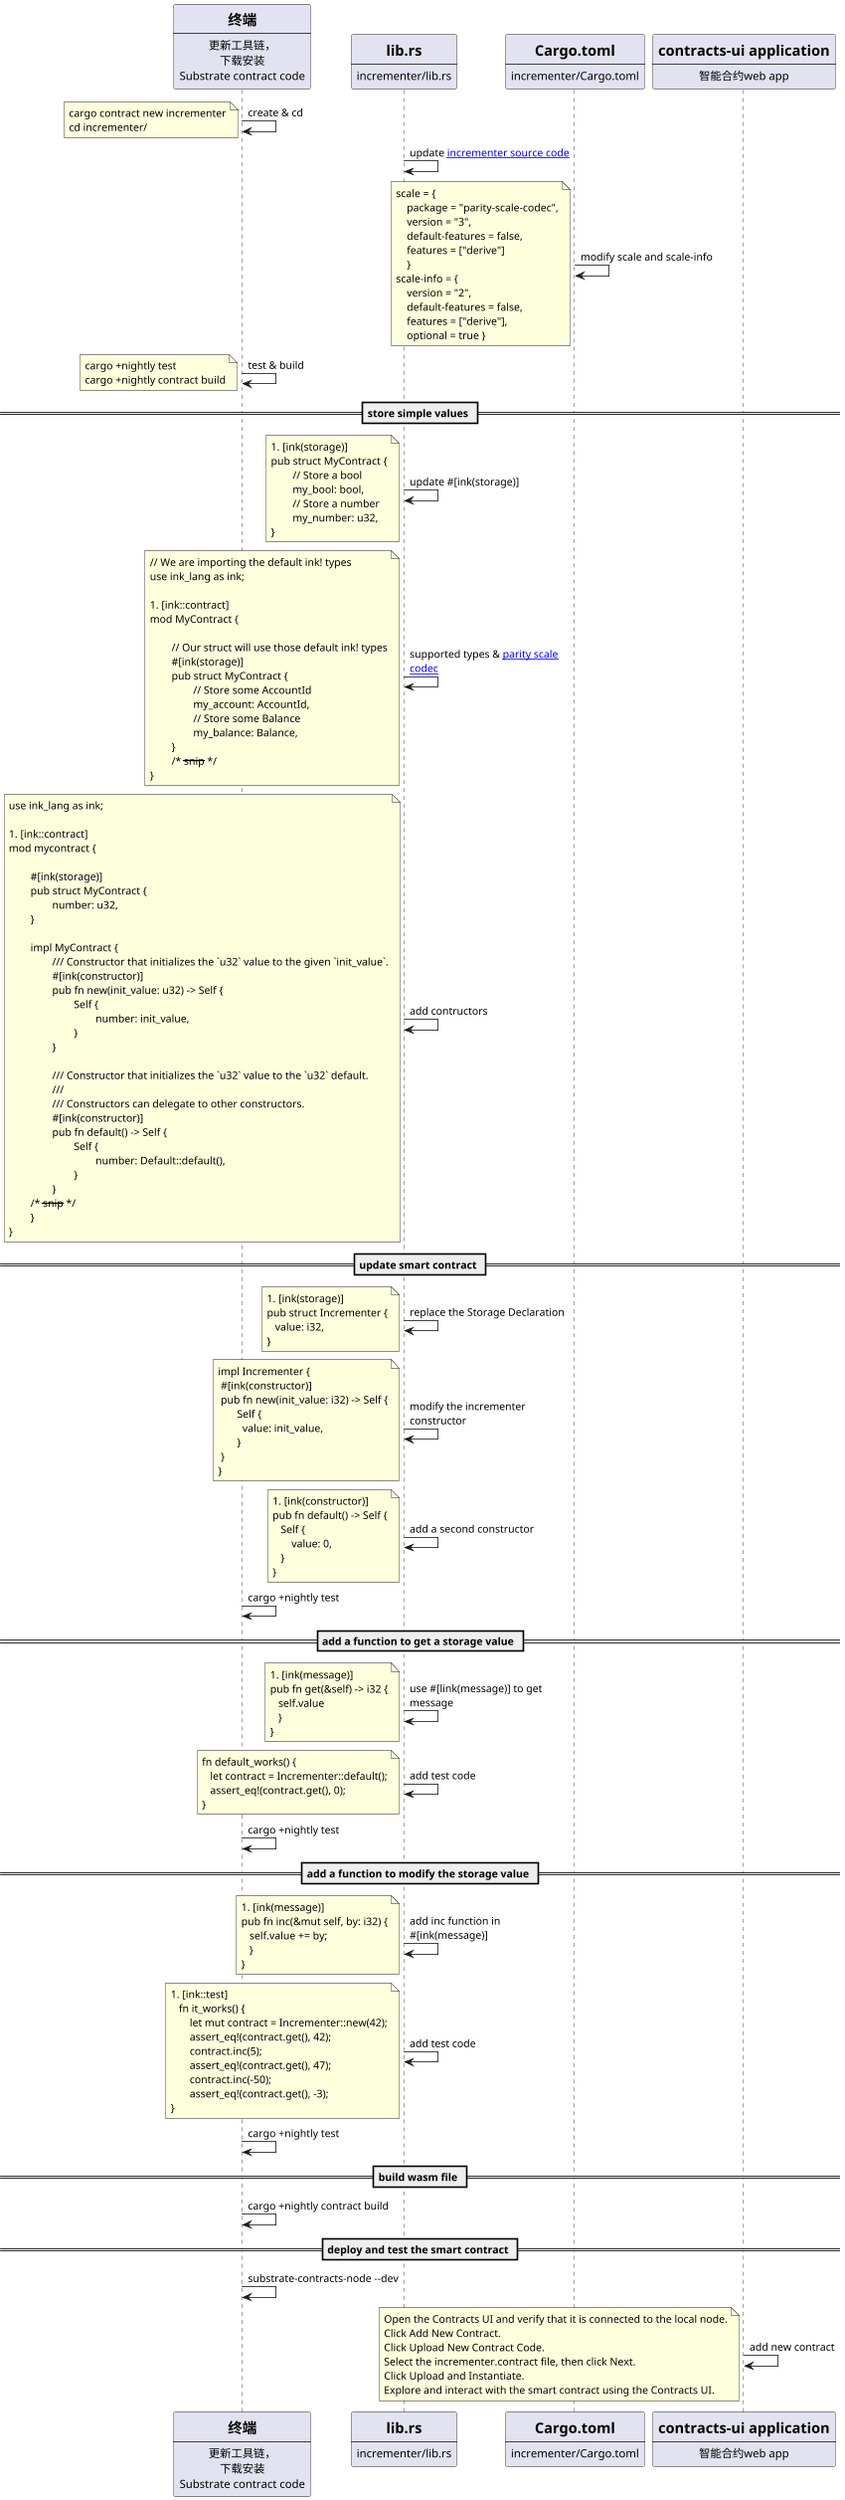 @startuml
scale 850 width
skinparam maxMessageSize 200
participant terminal [
    =终端
    ----
    更新工具链，
    下载安装
    Substrate contract code
]
participant lib [
    =lib.rs
    ----
    incrementer/lib.rs
]
participant cargo [
    =Cargo.toml
    ----
    incrementer/Cargo.toml
]
participant contracts [
    =contracts-ui application
    ----
    智能合约web app
]
terminal -> terminal: create & cd
note left
cargo contract new incrementer
cd incrementer/
end note
lib -> lib: update [[https://github.com/substrate-developer-hub/substrate-contracts-workshop/blob/master/1/assets/1.1-finished-code.rs incrementer source code]]
cargo -> cargo: modify scale and scale-info
note left
scale = {
    package = "parity-scale-codec",
    version = "3",
    default-features = false,
    features = ["derive"]
    }
scale-info = {
    version = "2",
    default-features = false,
    features = ["derive"],
    optional = true }
end note
terminal -> terminal: test & build
note left
cargo +nightly test
cargo +nightly contract build
end note
== store simple values ==
lib -> lib: update #[ink(storage)]
note left
#[ink(storage)]
pub struct MyContract {
	// Store a bool
	my_bool: bool,
	// Store a number
	my_number: u32,
}
end note
lib -> lib: supported types & [[https://github.com/paritytech/parity-scale-codec parity scale codec]]
note left
// We are importing the default ink! types
use ink_lang as ink;

#[ink::contract]
mod MyContract {

	// Our struct will use those default ink! types
	#[ink(storage)]
	pub struct MyContract {
		// Store some AccountId
		my_account: AccountId,
		// Store some Balance
		my_balance: Balance,
	}
	/* --snip-- */
}
end note
lib -> lib: add contructors
note left
use ink_lang as ink;

#[ink::contract]
mod mycontract {

	#[ink(storage)]
	pub struct MyContract {
		number: u32,
	}

	impl MyContract {
		/// Constructor that initializes the `u32` value to the given `init_value`.
		#[ink(constructor)]
		pub fn new(init_value: u32) -> Self {
			Self {
				number: init_value,
			}
		}

		/// Constructor that initializes the `u32` value to the `u32` default.
		///
		/// Constructors can delegate to other constructors.
		#[ink(constructor)]
		pub fn default() -> Self {
			Self {
				number: Default::default(),
			}
		}
	/* --snip-- */
	}
}
end note
== update smart contract ==
lib -> lib: replace the Storage Declaration
note left
#[ink(storage)]
pub struct Incrementer {
   value: i32,
}
end note
lib -> lib: modify the incrementer constructor
note left
impl Incrementer {
 #[ink(constructor)]
 pub fn new(init_value: i32) -> Self {
       Self {
         value: init_value,
       }
 }
}
end note
lib -> lib: add a second constructor
note left
#[ink(constructor)]
pub fn default() -> Self {
   Self {
       value: 0,
   }
}
end note
terminal -> terminal: cargo +nightly test
== add a function to get a storage value ==
lib -> lib: use #[link(message)] to get message
note left
#[ink(message)]
pub fn get(&self) -> i32 {
   self.value
   }
}
end note
lib -> lib: add test code
note left
fn default_works() {
   let contract = Incrementer::default();
   assert_eq!(contract.get(), 0);
}
end note
terminal -> terminal: cargo +nightly test
== add a function to modify the storage value ==
lib -> lib: add inc function in #[ink(message)]
note left
#[ink(message)]
pub fn inc(&mut self, by: i32) {
   self.value += by;
   }
}
end note
lib -> lib: add test code
note left
#[ink::test]
   fn it_works() {
       let mut contract = Incrementer::new(42);
       assert_eq!(contract.get(), 42);
       contract.inc(5);
       assert_eq!(contract.get(), 47);
       contract.inc(-50);
       assert_eq!(contract.get(), -3);
}
end note
terminal -> terminal: cargo +nightly test
== build wasm file ==
terminal -> terminal: cargo +nightly contract build
== deploy and test the smart contract ==
terminal -> terminal: substrate-contracts-node --dev
contracts -> contracts: add new contract
note left
Open the Contracts UI and verify that it is connected to the local node.
Click Add New Contract.
Click Upload New Contract Code.
Select the incrementer.contract file, then click Next.
Click Upload and Instantiate.
Explore and interact with the smart contract using the Contracts UI.
end note
@enduml